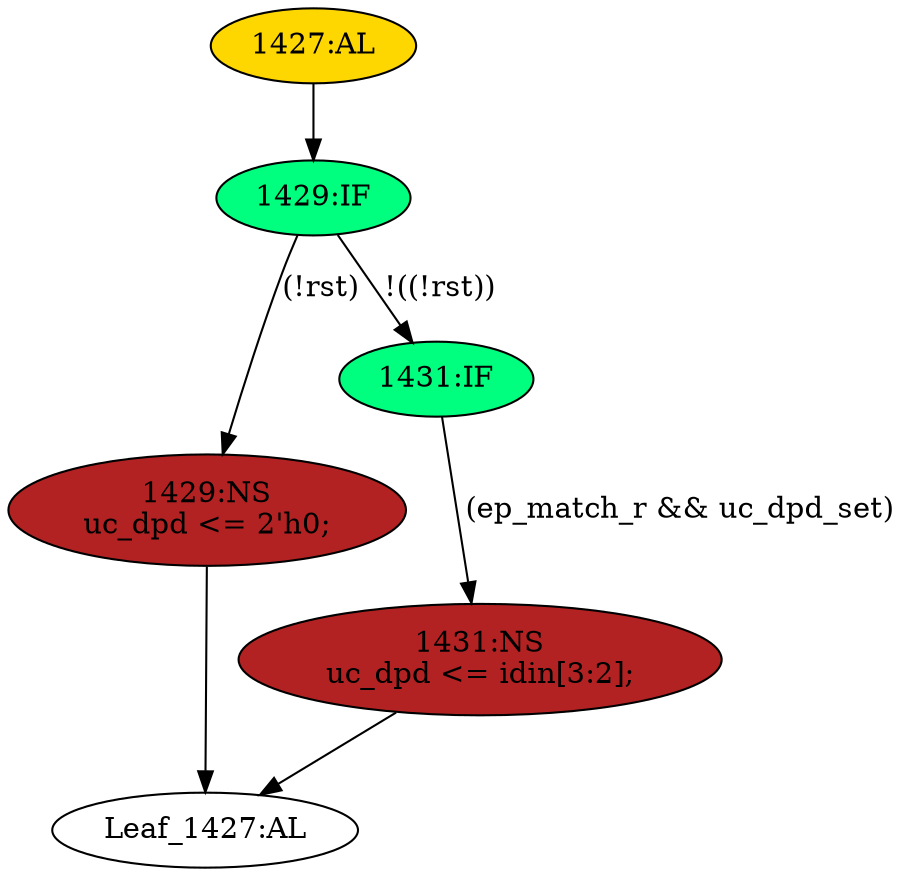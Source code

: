 strict digraph "" {
	node [label="\N"];
	"1431:NS"	 [ast="<pyverilog.vparser.ast.NonblockingSubstitution object at 0x7f0a38eba110>",
		fillcolor=firebrick,
		label="1431:NS
uc_dpd <= idin[3:2];",
		statements="[<pyverilog.vparser.ast.NonblockingSubstitution object at 0x7f0a38eba110>]",
		style=filled,
		typ=NonblockingSubstitution];
	"Leaf_1427:AL"	 [def_var="['uc_dpd']",
		label="Leaf_1427:AL"];
	"1431:NS" -> "Leaf_1427:AL"	 [cond="[]",
		lineno=None];
	"1429:NS"	 [ast="<pyverilog.vparser.ast.NonblockingSubstitution object at 0x7f0a38eba3d0>",
		fillcolor=firebrick,
		label="1429:NS
uc_dpd <= 2'h0;",
		statements="[<pyverilog.vparser.ast.NonblockingSubstitution object at 0x7f0a38eba3d0>]",
		style=filled,
		typ=NonblockingSubstitution];
	"1429:NS" -> "Leaf_1427:AL"	 [cond="[]",
		lineno=None];
	"1431:IF"	 [ast="<pyverilog.vparser.ast.IfStatement object at 0x7f0a38eba0d0>",
		fillcolor=springgreen,
		label="1431:IF",
		statements="[]",
		style=filled,
		typ=IfStatement];
	"1431:IF" -> "1431:NS"	 [cond="['ep_match_r', 'uc_dpd_set']",
		label="(ep_match_r && uc_dpd_set)",
		lineno=1431];
	"1427:AL"	 [ast="<pyverilog.vparser.ast.Always object at 0x7f0a38eba590>",
		clk_sens=True,
		fillcolor=gold,
		label="1427:AL",
		sens="['clk']",
		statements="[]",
		style=filled,
		typ=Always,
		use_var="['ep_match_r', 'rst', 'idin', 'uc_dpd_set']"];
	"1429:IF"	 [ast="<pyverilog.vparser.ast.IfStatement object at 0x7f0a38eba690>",
		fillcolor=springgreen,
		label="1429:IF",
		statements="[]",
		style=filled,
		typ=IfStatement];
	"1427:AL" -> "1429:IF"	 [cond="[]",
		lineno=None];
	"1429:IF" -> "1429:NS"	 [cond="['rst']",
		label="(!rst)",
		lineno=1429];
	"1429:IF" -> "1431:IF"	 [cond="['rst']",
		label="!((!rst))",
		lineno=1429];
}
